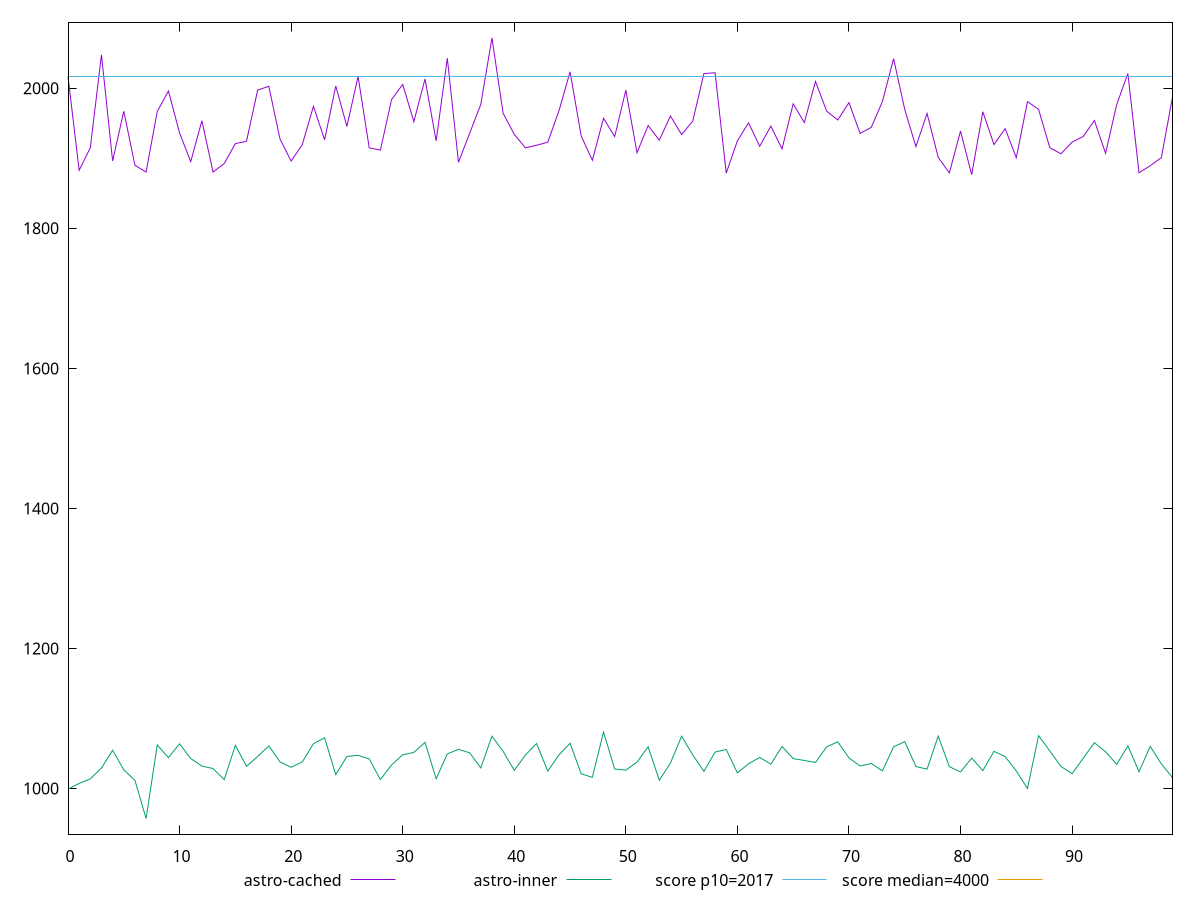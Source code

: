 reset

$astroCached <<EOF
0 2016.7319999999993
1 1882.8039999999999
2 1915.1479999999992
3 2047.603999999998
4 1896.1359999999988
5 1967.067999999999
6 1889.9999999999986
7 1880.3159999999987
8 1966.7399999999996
9 1996.0399999999984
10 1936.151999999999
11 1895.1639999999984
12 1953.5839999999996
13 1880.2879999999993
14 1892.4159999999983
15 1920.887999999999
16 1924.2399999999986
17 1997.3119999999985
18 2002.7799999999995
19 1927.5799999999992
20 1896.0039999999985
21 1919.4799999999998
22 1974.1559999999988
23 1926.4639999999988
24 2003.1239999999993
25 1945.4999999999986
26 2016.8799999999992
27 1914.9599999999978
28 1911.6280000000004
29 1983.7079999999999
30 2005.3839999999998
31 1952.2679999999996
32 2013.0879999999986
33 1924.8839999999989
34 2042.8479999999986
35 1894.3479999999993
36 1935.4919999999972
37 1976.987999999998
38 2071.819999999999
39 1964.3399999999988
40 1934.0799999999988
41 1914.8719999999998
42 1918.583999999998
43 1922.8119999999992
44 1967.3599999999974
45 2023.4119999999994
46 1931.8119999999985
47 1897.0919999999996
48 1957.0679999999984
49 1930.9519999999984
50 1997.1719999999978
51 1907.979999999999
52 1946.7479999999987
53 1925.824
54 1960.3399999999997
55 1933.7159999999994
56 1953.152
57 2020.9719999999995
58 2021.935999999999
59 1878.7119999999986
60 1924.851999999997
61 1950.5479999999982
62 1917.1319999999976
63 1945.8599999999983
64 1913.3400000000001
65 1977.723999999999
66 1950.9719999999988
67 2009.667999999997
68 1967.2159999999994
69 1954.671999999999
70 1979.4440000000006
71 1935.3959999999993
72 1944.1039999999987
73 1981.0039999999985
74 2042.199999999999
75 1969.7519999999981
76 1916.4959999999976
77 1963.8999999999996
78 1901.2759999999992
79 1879.0760000000007
80 1938.736
81 1876.5959999999984
82 1966.3599999999988
83 1919.519999999999
84 1942.3839999999977
85 1900.6839999999977
86 1980.9080000000004
87 1969.7039999999986
88 1915.203999999999
89 1906.3599999999994
90 1922.9799999999989
91 1931.1719999999984
92 1953.931999999998
93 1907.095999999999
94 1976.6399999999983
95 2020.899999999997
96 1879.3079999999989
97 1889.372
98 1900.8559999999977
99 1987.256
EOF

$astroInner <<EOF
0 999.2840000000007
1 1007.4720000000008
2 1013.8880000000008
3 1029.328
4 1054.808000000001
5 1026.8039999999996
6 1011.848
7 957.3080000000004
8 1062.3800000000003
9 1044.1839999999997
10 1064.0000000000005
11 1042.9600000000003
12 1032.2000000000005
13 1028.6759999999995
14 1012.8880000000004
15 1061.7159999999997
16 1031.7200000000003
17 1045.9360000000004
18 1061.024000000001
19 1038.208
20 1030.4599999999991
21 1038.1000000000013
22 1064.0760000000007
23 1072.664000000001
24 1019.9280000000003
25 1046.008
26 1047.519999999999
27 1042.3680000000004
28 1012.8920000000004
29 1033.7799999999997
30 1048.3360000000007
31 1051.692
32 1066.048000000001
33 1014.156000000001
34 1049.5920000000003
35 1056.0960000000005
36 1051.1519999999998
37 1029.6
38 1074.8200000000006
39 1053.232
40 1026.0720000000008
41 1047.8759999999995
42 1064.4160000000004
43 1025.0120000000002
44 1048.0279999999993
45 1064.8079999999995
46 1021.1360000000002
47 1016.1839999999993
48 1080.752
49 1028.0079999999996
50 1026.4280000000003
51 1037.7239999999995
52 1059.7720000000008
53 1011.9000000000003
54 1036.4879999999998
55 1074.8399999999995
56 1048.0200000000002
57 1024.608
58 1052.1520000000003
59 1055.932
60 1022.4600000000006
61 1035.5200000000007
62 1044.6039999999998
63 1034.888000000001
64 1060.2679999999998
65 1042.8560000000002
66 1040.1840000000009
67 1037.3400000000001
68 1059.612
69 1066.7679999999991
70 1043.8079999999993
71 1032.3280000000002
72 1035.8640000000003
73 1025.3119999999994
74 1059.640000000001
75 1067.0360000000003
76 1031.5880000000009
77 1027.8
78 1074.9959999999994
79 1031.2840000000003
80 1023.8600000000001
81 1043.596000000001
82 1025.7240000000002
83 1053.2079999999999
84 1045.712
85 1025.2120000000004
86 1000.1399999999994
87 1075.5720000000003
88 1053.8839999999989
89 1031.6359999999997
90 1021.3119999999998
91 1043.4640000000004
92 1065.5520000000008
93 1052.6439999999996
94 1034.6880000000003
95 1060.9639999999997
96 1024.228000000001
97 1060.3600000000006
98 1035.3200000000004
99 1015.6360000000003
EOF

set key outside below
set xrange [0:99]
set yrange [935.0177600000005:2094.1102399999986]
set trange [935.0177600000005:2094.1102399999986]
set terminal svg size 640, 520 enhanced background rgb 'white'
set output "reports/report_00033_2021-03-01T14-23-16.841Z/mainthread-work-breakdown/comparison/line/1_vs_2.svg"

plot $astroCached title "astro-cached" with line, \
     $astroInner title "astro-inner" with line, \
     2017 title "score p10=2017", \
     4000 title "score median=4000"

reset
